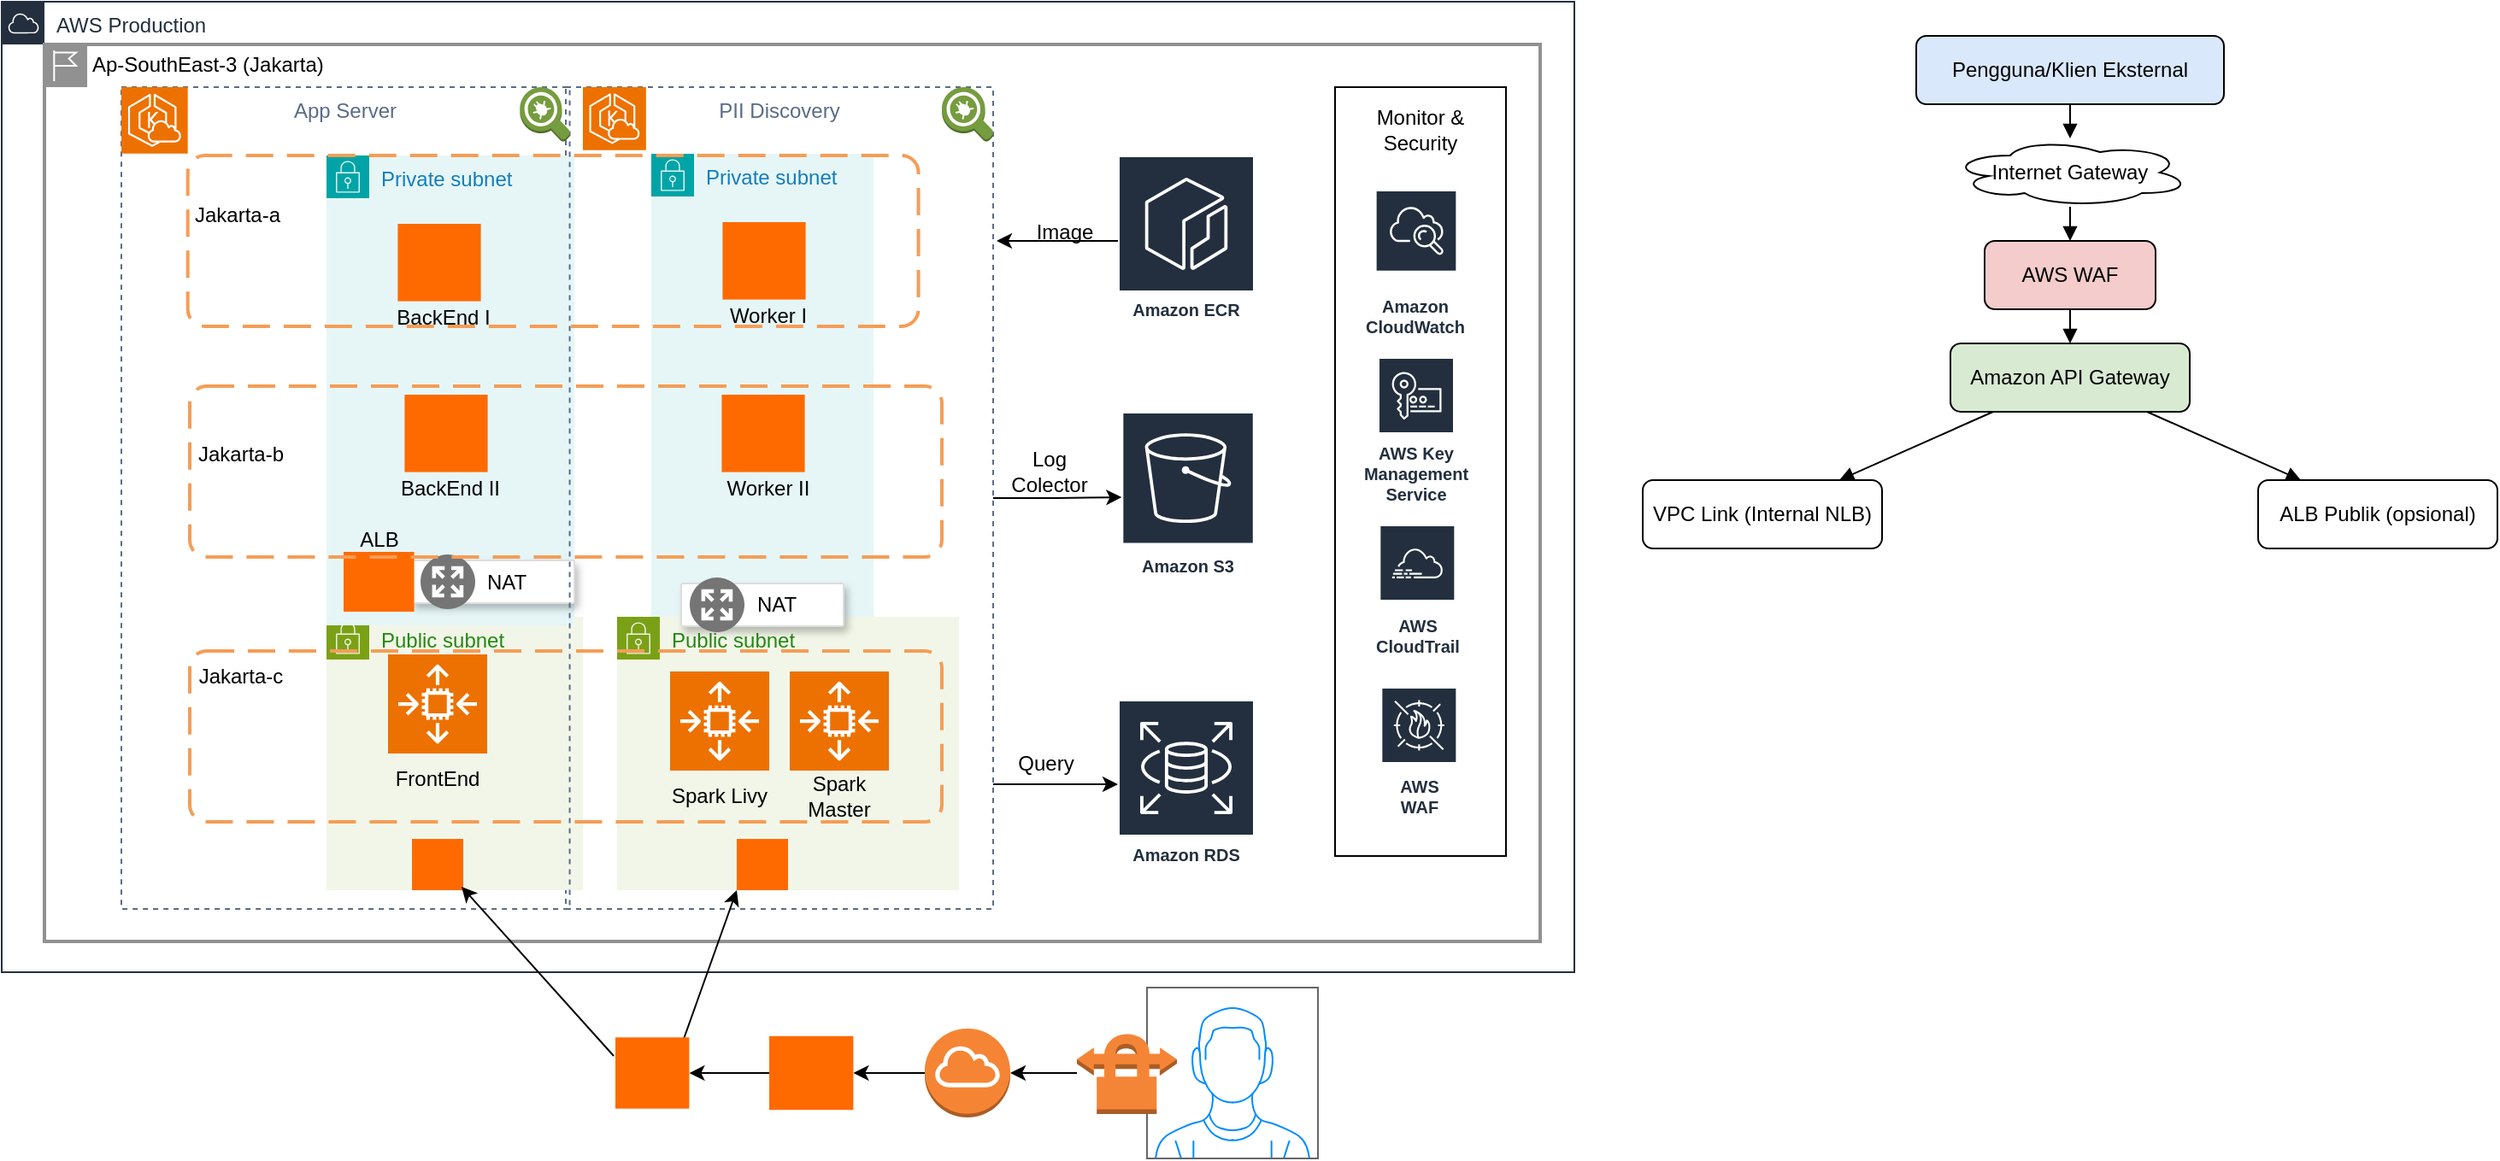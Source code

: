<mxfile version="27.1.4">
  <diagram name="Page-1" id="OEKFfMH_OTiZ_qOjaAbR">
    <mxGraphModel dx="1111" dy="566" grid="1" gridSize="10" guides="1" tooltips="1" connect="1" arrows="1" fold="1" page="1" pageScale="1" pageWidth="1400" pageHeight="850" math="0" shadow="0">
      <root>
        <mxCell id="0" />
        <mxCell id="1" parent="0" />
        <mxCell id="RjtxKORx6J7O7LgqOXKw-29" value="AWS Production" style="points=[[0,0],[0.25,0],[0.5,0],[0.75,0],[1,0],[1,0.25],[1,0.5],[1,0.75],[1,1],[0.75,1],[0.5,1],[0.25,1],[0,1],[0,0.75],[0,0.5],[0,0.25]];outlineConnect=0;gradientColor=none;html=1;whiteSpace=wrap;fontSize=12;fontStyle=0;container=1;pointerEvents=0;collapsible=0;recursiveResize=0;shape=mxgraph.aws4.group;grIcon=mxgraph.aws4.group_aws_cloud;strokeColor=#232F3E;fillColor=none;verticalAlign=top;align=left;spacingLeft=30;fontColor=#232F3E;dashed=0;" parent="1" vertex="1">
          <mxGeometry x="40" y="60" width="920" height="568" as="geometry" />
        </mxCell>
        <mxCell id="RjtxKORx6J7O7LgqOXKw-89" value="PII Discovery" style="fillColor=none;strokeColor=#5A6C86;dashed=1;verticalAlign=top;fontStyle=0;fontColor=#5A6C86;whiteSpace=wrap;html=1;" parent="RjtxKORx6J7O7LgqOXKw-29" vertex="1">
          <mxGeometry x="330" y="50" width="250" height="481" as="geometry" />
        </mxCell>
        <mxCell id="7GZHaW2NBQIr_SHn8R8S-10" value="Ap-SouthEast-3 (Jakarta)" style="shape=mxgraph.ibm.box;prType=region;fontStyle=0;verticalAlign=top;align=left;spacingLeft=32;spacingTop=4;fillColor=none;rounded=0;whiteSpace=wrap;html=1;strokeColor=#919191;strokeWidth=2;dashed=0;container=1;spacing=-4;collapsible=0;expand=0;recursiveResize=0;" parent="RjtxKORx6J7O7LgqOXKw-29" vertex="1">
          <mxGeometry x="25" y="25" width="875" height="525" as="geometry" />
        </mxCell>
        <mxCell id="7GZHaW2NBQIr_SHn8R8S-3" value="Jakarta-b" style="text;html=1;align=center;verticalAlign=middle;whiteSpace=wrap;rounded=0;" parent="RjtxKORx6J7O7LgqOXKw-29" vertex="1">
          <mxGeometry x="110" y="250" width="60" height="30" as="geometry" />
        </mxCell>
        <mxCell id="RjtxKORx6J7O7LgqOXKw-40" value="Public subnet" style="points=[[0,0],[0.25,0],[0.5,0],[0.75,0],[1,0],[1,0.25],[1,0.5],[1,0.75],[1,1],[0.75,1],[0.5,1],[0.25,1],[0,1],[0,0.75],[0,0.5],[0,0.25]];outlineConnect=0;gradientColor=none;html=1;whiteSpace=wrap;fontSize=12;fontStyle=0;container=0;pointerEvents=0;collapsible=0;recursiveResize=0;shape=mxgraph.aws4.group;grIcon=mxgraph.aws4.group_security_group;grStroke=0;strokeColor=#7AA116;fillColor=#F2F6E8;verticalAlign=top;align=left;spacingLeft=30;fontColor=#248814;dashed=0;" parent="RjtxKORx6J7O7LgqOXKw-29" vertex="1">
          <mxGeometry x="360" y="360" width="200" height="160" as="geometry" />
        </mxCell>
        <mxCell id="7GZHaW2NBQIr_SHn8R8S-9" value="" style="edgeStyle=orthogonalEdgeStyle;rounded=0;orthogonalLoop=1;jettySize=auto;html=1;" parent="RjtxKORx6J7O7LgqOXKw-29" source="RjtxKORx6J7O7LgqOXKw-89" target="RjtxKORx6J7O7LgqOXKw-96" edge="1">
          <mxGeometry relative="1" as="geometry" />
        </mxCell>
        <mxCell id="RjtxKORx6J7O7LgqOXKw-46" value="Private subnet" style="points=[[0,0],[0.25,0],[0.5,0],[0.75,0],[1,0],[1,0.25],[1,0.5],[1,0.75],[1,1],[0.75,1],[0.5,1],[0.25,1],[0,1],[0,0.75],[0,0.5],[0,0.25]];outlineConnect=0;gradientColor=none;html=1;whiteSpace=wrap;fontSize=12;fontStyle=0;container=1;pointerEvents=0;collapsible=0;recursiveResize=0;shape=mxgraph.aws4.group;grIcon=mxgraph.aws4.group_security_group;grStroke=0;strokeColor=#00A4A6;fillColor=#E6F6F7;verticalAlign=top;align=left;spacingLeft=30;fontColor=#147EBA;dashed=0;" parent="RjtxKORx6J7O7LgqOXKw-29" vertex="1">
          <mxGeometry x="380" y="89" width="130" height="271" as="geometry" />
        </mxCell>
        <mxCell id="RjtxKORx6J7O7LgqOXKw-50" value="" style="group" parent="RjtxKORx6J7O7LgqOXKw-46" vertex="1" connectable="0">
          <mxGeometry x="36" y="40" width="65" height="70" as="geometry" />
        </mxCell>
        <mxCell id="RjtxKORx6J7O7LgqOXKw-51" value="" style="points=[];aspect=fixed;html=1;align=center;shadow=0;dashed=0;fillColor=#FF6A00;strokeColor=none;shape=mxgraph.alibaba_cloud.ecs_elastic_compute_service;" parent="RjtxKORx6J7O7LgqOXKw-50" vertex="1">
          <mxGeometry x="5.7" width="48.6" height="45.3" as="geometry" />
        </mxCell>
        <mxCell id="RjtxKORx6J7O7LgqOXKw-52" value="Worker I" style="text;html=1;align=center;verticalAlign=middle;whiteSpace=wrap;rounded=0;" parent="RjtxKORx6J7O7LgqOXKw-50" vertex="1">
          <mxGeometry y="40" width="65" height="30" as="geometry" />
        </mxCell>
        <mxCell id="RjtxKORx6J7O7LgqOXKw-49" value="" style="group" parent="RjtxKORx6J7O7LgqOXKw-46" vertex="1" connectable="0">
          <mxGeometry x="35.5" y="141" width="65" height="70" as="geometry" />
        </mxCell>
        <mxCell id="RjtxKORx6J7O7LgqOXKw-47" value="" style="points=[];aspect=fixed;html=1;align=center;shadow=0;dashed=0;fillColor=#FF6A00;strokeColor=none;shape=mxgraph.alibaba_cloud.ecs_elastic_compute_service;" parent="RjtxKORx6J7O7LgqOXKw-49" vertex="1">
          <mxGeometry x="5.7" width="48.6" height="45.3" as="geometry" />
        </mxCell>
        <mxCell id="RjtxKORx6J7O7LgqOXKw-48" value="Worker II" style="text;html=1;align=center;verticalAlign=middle;whiteSpace=wrap;rounded=0;" parent="RjtxKORx6J7O7LgqOXKw-49" vertex="1">
          <mxGeometry y="40" width="65" height="30" as="geometry" />
        </mxCell>
        <mxCell id="RjtxKORx6J7O7LgqOXKw-39" value="" style="points=[];aspect=fixed;html=1;align=center;shadow=0;dashed=0;fillColor=#FF6A00;strokeColor=none;shape=mxgraph.alibaba_cloud.nlb_network_load_balancer_02;" parent="RjtxKORx6J7O7LgqOXKw-29" vertex="1">
          <mxGeometry x="430" y="490" width="30" height="30" as="geometry" />
        </mxCell>
        <mxCell id="RjtxKORx6J7O7LgqOXKw-97" value="Amazon RDS" style="sketch=0;outlineConnect=0;fontColor=#232F3E;gradientColor=none;strokeColor=#ffffff;fillColor=#232F3E;dashed=0;verticalLabelPosition=middle;verticalAlign=bottom;align=center;html=1;whiteSpace=wrap;fontSize=10;fontStyle=1;spacing=3;shape=mxgraph.aws4.productIcon;prIcon=mxgraph.aws4.rds;" parent="RjtxKORx6J7O7LgqOXKw-29" vertex="1">
          <mxGeometry x="653" y="408.5" width="80" height="100" as="geometry" />
        </mxCell>
        <mxCell id="nUeZr9KWxaVTWW3aNAhu-4" value="" style="edgeStyle=orthogonalEdgeStyle;rounded=0;orthogonalLoop=1;jettySize=auto;html=1;" parent="RjtxKORx6J7O7LgqOXKw-29" source="RjtxKORx6J7O7LgqOXKw-89" target="RjtxKORx6J7O7LgqOXKw-97" edge="1">
          <mxGeometry relative="1" as="geometry">
            <Array as="points">
              <mxPoint x="590" y="458" />
              <mxPoint x="590" y="458" />
            </Array>
          </mxGeometry>
        </mxCell>
        <mxCell id="nUeZr9KWxaVTWW3aNAhu-6" value="" style="rounded=4;whiteSpace=wrap;html=1;" parent="RjtxKORx6J7O7LgqOXKw-29" vertex="1">
          <mxGeometry x="780" y="50" width="100" height="450" as="geometry" />
        </mxCell>
        <mxCell id="nUeZr9KWxaVTWW3aNAhu-9" value="AWS&#xa;CloudTrail" style="sketch=0;outlineConnect=0;fontColor=#232F3E;gradientColor=none;strokeColor=#ffffff;fillColor=#232F3E;dashed=0;verticalLabelPosition=middle;verticalAlign=bottom;align=center;html=1;whiteSpace=wrap;fontSize=10;fontStyle=1;spacing=3;shape=mxgraph.aws4.productIcon;prIcon=mxgraph.aws4.cloudtrail;" parent="RjtxKORx6J7O7LgqOXKw-29" vertex="1">
          <mxGeometry x="805.67" y="306" width="45" height="81" as="geometry" />
        </mxCell>
        <mxCell id="nUeZr9KWxaVTWW3aNAhu-11" value="" style="edgeStyle=orthogonalEdgeStyle;rounded=0;orthogonalLoop=1;jettySize=auto;html=1;entryX=1.008;entryY=0.187;entryDx=0;entryDy=0;entryPerimeter=0;" parent="RjtxKORx6J7O7LgqOXKw-29" source="nUeZr9KWxaVTWW3aNAhu-10" target="RjtxKORx6J7O7LgqOXKw-89" edge="1">
          <mxGeometry relative="1" as="geometry" />
        </mxCell>
        <mxCell id="nUeZr9KWxaVTWW3aNAhu-10" value="Amazon ECR" style="sketch=0;outlineConnect=0;fontColor=#232F3E;gradientColor=none;strokeColor=#ffffff;fillColor=#232F3E;dashed=0;verticalLabelPosition=middle;verticalAlign=bottom;align=center;html=1;whiteSpace=wrap;fontSize=10;fontStyle=1;spacing=3;shape=mxgraph.aws4.productIcon;prIcon=mxgraph.aws4.ecr;" parent="RjtxKORx6J7O7LgqOXKw-29" vertex="1">
          <mxGeometry x="653" y="90" width="80" height="100" as="geometry" />
        </mxCell>
        <mxCell id="nUeZr9KWxaVTWW3aNAhu-14" value="Image" style="text;html=1;align=center;verticalAlign=middle;whiteSpace=wrap;rounded=0;" parent="RjtxKORx6J7O7LgqOXKw-29" vertex="1">
          <mxGeometry x="592" y="120" width="60" height="30" as="geometry" />
        </mxCell>
        <mxCell id="nUeZr9KWxaVTWW3aNAhu-15" value="AWS WAF" style="sketch=0;outlineConnect=0;fontColor=#232F3E;gradientColor=none;strokeColor=#ffffff;fillColor=#232F3E;dashed=0;verticalLabelPosition=middle;verticalAlign=bottom;align=center;html=1;whiteSpace=wrap;fontSize=10;fontStyle=1;spacing=3;shape=mxgraph.aws4.productIcon;prIcon=mxgraph.aws4.waf;" parent="RjtxKORx6J7O7LgqOXKw-29" vertex="1">
          <mxGeometry x="806.67" y="401" width="45" height="80" as="geometry" />
        </mxCell>
        <mxCell id="nUeZr9KWxaVTWW3aNAhu-16" value="AWS Key Management Service" style="sketch=0;outlineConnect=0;fontColor=#232F3E;gradientColor=none;strokeColor=#ffffff;fillColor=#232F3E;dashed=0;verticalLabelPosition=middle;verticalAlign=bottom;align=center;html=1;whiteSpace=wrap;fontSize=10;fontStyle=1;spacing=3;shape=mxgraph.aws4.productIcon;prIcon=mxgraph.aws4.key_management_service;" parent="RjtxKORx6J7O7LgqOXKw-29" vertex="1">
          <mxGeometry x="805" y="208" width="45" height="90" as="geometry" />
        </mxCell>
        <mxCell id="nUeZr9KWxaVTWW3aNAhu-17" value="Amazon CloudWatch" style="sketch=0;outlineConnect=0;fontColor=#232F3E;gradientColor=none;strokeColor=#ffffff;fillColor=#232F3E;dashed=0;verticalLabelPosition=middle;verticalAlign=bottom;align=center;html=1;whiteSpace=wrap;fontSize=10;fontStyle=1;spacing=3;shape=mxgraph.aws4.productIcon;prIcon=mxgraph.aws4.cloudwatch;" parent="RjtxKORx6J7O7LgqOXKw-29" vertex="1">
          <mxGeometry x="803.33" y="110" width="48.34" height="90" as="geometry" />
        </mxCell>
        <mxCell id="nUeZr9KWxaVTWW3aNAhu-18" value="Monitor &amp;amp; Security" style="text;html=1;align=center;verticalAlign=middle;whiteSpace=wrap;rounded=0;" parent="RjtxKORx6J7O7LgqOXKw-29" vertex="1">
          <mxGeometry x="800" y="60" width="60" height="30" as="geometry" />
        </mxCell>
        <mxCell id="RjtxKORx6J7O7LgqOXKw-90" value="" style="sketch=0;points=[[0,0,0],[0.25,0,0],[0.5,0,0],[0.75,0,0],[1,0,0],[0,1,0],[0.25,1,0],[0.5,1,0],[0.75,1,0],[1,1,0],[0,0.25,0],[0,0.5,0],[0,0.75,0],[1,0.25,0],[1,0.5,0],[1,0.75,0]];outlineConnect=0;fontColor=#232F3E;fillColor=#ED7100;strokeColor=#ffffff;dashed=0;verticalLabelPosition=bottom;verticalAlign=top;align=center;html=1;fontSize=12;fontStyle=0;aspect=fixed;shape=mxgraph.aws4.resourceIcon;resIcon=mxgraph.aws4.eks_cloud;" parent="RjtxKORx6J7O7LgqOXKw-29" vertex="1">
          <mxGeometry x="340" y="50" width="36.923" height="36.923" as="geometry" />
        </mxCell>
        <mxCell id="nUeZr9KWxaVTWW3aNAhu-2" value="" style="outlineConnect=0;dashed=0;verticalLabelPosition=bottom;verticalAlign=top;align=center;html=1;shape=mxgraph.aws3.agent;fillColor=#759C3E;gradientColor=none;" parent="RjtxKORx6J7O7LgqOXKw-29" vertex="1">
          <mxGeometry x="550" y="50" width="30" height="32" as="geometry" />
        </mxCell>
        <mxCell id="nUeZr9KWxaVTWW3aNAhu-22" value="" style="strokeColor=#dddddd;fillColor=#FFFFFF;shadow=1;strokeWidth=1;rounded=1;absoluteArcSize=1;arcSize=2;" parent="RjtxKORx6J7O7LgqOXKw-29" vertex="1">
          <mxGeometry x="397.5" y="340.5" width="95" height="25" as="geometry" />
        </mxCell>
        <mxCell id="nUeZr9KWxaVTWW3aNAhu-23" value="NAT" style="sketch=0;dashed=0;connectable=0;html=1;fillColor=#757575;strokeColor=none;shape=mxgraph.gcp2.nat;part=1;labelPosition=right;verticalLabelPosition=middle;align=left;verticalAlign=middle;spacingLeft=5;fontSize=12;" parent="nUeZr9KWxaVTWW3aNAhu-22" vertex="1">
          <mxGeometry y="0.5" width="32" height="32" relative="1" as="geometry">
            <mxPoint x="5" y="-16" as="offset" />
          </mxGeometry>
        </mxCell>
        <mxCell id="nUeZr9KWxaVTWW3aNAhu-27" value="" style="group" parent="RjtxKORx6J7O7LgqOXKw-29" vertex="1" connectable="0">
          <mxGeometry x="390" y="392" width="130" height="88" as="geometry" />
        </mxCell>
        <mxCell id="RjtxKORx6J7O7LgqOXKw-56" value="" style="group" parent="nUeZr9KWxaVTWW3aNAhu-27" vertex="1" connectable="0">
          <mxGeometry width="60" height="88" as="geometry" />
        </mxCell>
        <mxCell id="RjtxKORx6J7O7LgqOXKw-44" value="" style="sketch=0;points=[[0,0,0],[0.25,0,0],[0.5,0,0],[0.75,0,0],[1,0,0],[0,1,0],[0.25,1,0],[0.5,1,0],[0.75,1,0],[1,1,0],[0,0.25,0],[0,0.5,0],[0,0.75,0],[1,0.25,0],[1,0.5,0],[1,0.75,0]];outlineConnect=0;fontColor=#232F3E;fillColor=#ED7100;strokeColor=#ffffff;dashed=0;verticalLabelPosition=bottom;verticalAlign=top;align=center;html=1;fontSize=12;fontStyle=0;aspect=fixed;shape=mxgraph.aws4.resourceIcon;resIcon=mxgraph.aws4.auto_scaling2;" parent="RjtxKORx6J7O7LgqOXKw-56" vertex="1">
          <mxGeometry x="1" width="58" height="58" as="geometry" />
        </mxCell>
        <mxCell id="RjtxKORx6J7O7LgqOXKw-45" value="Spark Livy" style="text;html=1;align=center;verticalAlign=middle;whiteSpace=wrap;rounded=0;" parent="RjtxKORx6J7O7LgqOXKw-56" vertex="1">
          <mxGeometry y="58" width="60" height="30" as="geometry" />
        </mxCell>
        <mxCell id="nUeZr9KWxaVTWW3aNAhu-24" value="" style="group" parent="nUeZr9KWxaVTWW3aNAhu-27" vertex="1" connectable="0">
          <mxGeometry x="70" width="60" height="88" as="geometry" />
        </mxCell>
        <mxCell id="nUeZr9KWxaVTWW3aNAhu-25" value="" style="sketch=0;points=[[0,0,0],[0.25,0,0],[0.5,0,0],[0.75,0,0],[1,0,0],[0,1,0],[0.25,1,0],[0.5,1,0],[0.75,1,0],[1,1,0],[0,0.25,0],[0,0.5,0],[0,0.75,0],[1,0.25,0],[1,0.5,0],[1,0.75,0]];outlineConnect=0;fontColor=#232F3E;fillColor=#ED7100;strokeColor=#ffffff;dashed=0;verticalLabelPosition=bottom;verticalAlign=top;align=center;html=1;fontSize=12;fontStyle=0;aspect=fixed;shape=mxgraph.aws4.resourceIcon;resIcon=mxgraph.aws4.auto_scaling2;" parent="nUeZr9KWxaVTWW3aNAhu-24" vertex="1">
          <mxGeometry x="1" width="58" height="58" as="geometry" />
        </mxCell>
        <mxCell id="nUeZr9KWxaVTWW3aNAhu-26" value="Spark Master" style="text;html=1;align=center;verticalAlign=middle;whiteSpace=wrap;rounded=0;" parent="nUeZr9KWxaVTWW3aNAhu-24" vertex="1">
          <mxGeometry y="58" width="60" height="30" as="geometry" />
        </mxCell>
        <mxCell id="7GZHaW2NBQIr_SHn8R8S-2" value="Jakarta-c" style="text;html=1;align=center;verticalAlign=middle;whiteSpace=wrap;rounded=0;" parent="RjtxKORx6J7O7LgqOXKw-29" vertex="1">
          <mxGeometry x="110" y="380" width="60" height="30" as="geometry" />
        </mxCell>
        <mxCell id="RjtxKORx6J7O7LgqOXKw-73" value="Public subnet" style="points=[[0,0],[0.25,0],[0.5,0],[0.75,0],[1,0],[1,0.25],[1,0.5],[1,0.75],[1,1],[0.75,1],[0.5,1],[0.25,1],[0,1],[0,0.75],[0,0.5],[0,0.25]];outlineConnect=0;gradientColor=none;html=1;whiteSpace=wrap;fontSize=12;fontStyle=0;container=0;pointerEvents=0;collapsible=0;recursiveResize=0;shape=mxgraph.aws4.group;grIcon=mxgraph.aws4.group_security_group;grStroke=0;strokeColor=#7AA116;fillColor=#F2F6E8;verticalAlign=top;align=left;spacingLeft=30;fontColor=#248814;dashed=0;" parent="RjtxKORx6J7O7LgqOXKw-29" vertex="1">
          <mxGeometry x="190" y="360" width="150" height="160" as="geometry" />
        </mxCell>
        <mxCell id="RjtxKORx6J7O7LgqOXKw-74" value="Private subnet" style="points=[[0,0],[0.25,0],[0.5,0],[0.75,0],[1,0],[1,0.25],[1,0.5],[1,0.75],[1,1],[0.75,1],[0.5,1],[0.25,1],[0,1],[0,0.75],[0,0.5],[0,0.25]];outlineConnect=0;gradientColor=none;html=1;whiteSpace=wrap;fontSize=12;fontStyle=0;container=1;pointerEvents=0;collapsible=0;recursiveResize=0;shape=mxgraph.aws4.group;grIcon=mxgraph.aws4.group_security_group;grStroke=0;strokeColor=#00A4A6;fillColor=#E6F6F7;verticalAlign=top;align=left;spacingLeft=30;fontColor=#147EBA;dashed=0;" parent="RjtxKORx6J7O7LgqOXKw-29" vertex="1">
          <mxGeometry x="190" y="90" width="145" height="275" as="geometry" />
        </mxCell>
        <mxCell id="RjtxKORx6J7O7LgqOXKw-75" value="" style="group" parent="RjtxKORx6J7O7LgqOXKw-74" vertex="1" connectable="0">
          <mxGeometry x="36" y="40" width="65" height="70" as="geometry" />
        </mxCell>
        <mxCell id="RjtxKORx6J7O7LgqOXKw-76" value="" style="points=[];aspect=fixed;html=1;align=center;shadow=0;dashed=0;fillColor=#FF6A00;strokeColor=none;shape=mxgraph.alibaba_cloud.ecs_elastic_compute_service;" parent="RjtxKORx6J7O7LgqOXKw-75" vertex="1">
          <mxGeometry x="5.7" width="48.6" height="45.3" as="geometry" />
        </mxCell>
        <mxCell id="RjtxKORx6J7O7LgqOXKw-77" value="BackEnd I" style="text;html=1;align=center;verticalAlign=middle;whiteSpace=wrap;rounded=0;" parent="RjtxKORx6J7O7LgqOXKw-75" vertex="1">
          <mxGeometry y="40" width="65" height="30" as="geometry" />
        </mxCell>
        <mxCell id="RjtxKORx6J7O7LgqOXKw-82" value="" style="group" parent="RjtxKORx6J7O7LgqOXKw-74" vertex="1" connectable="0">
          <mxGeometry x="40" y="140" width="65" height="70" as="geometry" />
        </mxCell>
        <mxCell id="RjtxKORx6J7O7LgqOXKw-83" value="" style="points=[];aspect=fixed;html=1;align=center;shadow=0;dashed=0;fillColor=#FF6A00;strokeColor=none;shape=mxgraph.alibaba_cloud.ecs_elastic_compute_service;" parent="RjtxKORx6J7O7LgqOXKw-82" vertex="1">
          <mxGeometry x="5.7" width="48.6" height="45.3" as="geometry" />
        </mxCell>
        <mxCell id="RjtxKORx6J7O7LgqOXKw-84" value="BackEnd II" style="text;html=1;align=center;verticalAlign=middle;whiteSpace=wrap;rounded=0;" parent="RjtxKORx6J7O7LgqOXKw-82" vertex="1">
          <mxGeometry y="40" width="65" height="30" as="geometry" />
        </mxCell>
        <mxCell id="7GZHaW2NBQIr_SHn8R8S-4" value="" style="strokeColor=#dddddd;fillColor=#FFFFFF;shadow=1;strokeWidth=1;rounded=1;absoluteArcSize=1;arcSize=2;" parent="RjtxKORx6J7O7LgqOXKw-74" vertex="1">
          <mxGeometry x="50" y="237" width="95" height="25" as="geometry" />
        </mxCell>
        <mxCell id="7GZHaW2NBQIr_SHn8R8S-5" value="NAT" style="sketch=0;dashed=0;connectable=0;html=1;fillColor=#757575;strokeColor=none;shape=mxgraph.gcp2.nat;part=1;labelPosition=right;verticalLabelPosition=middle;align=left;verticalAlign=middle;spacingLeft=5;fontSize=12;" parent="7GZHaW2NBQIr_SHn8R8S-4" vertex="1">
          <mxGeometry y="0.5" width="32" height="32" relative="1" as="geometry">
            <mxPoint x="5" y="-16" as="offset" />
          </mxGeometry>
        </mxCell>
        <mxCell id="7GZHaW2NBQIr_SHn8R8S-6" value="" style="points=[];aspect=fixed;html=1;align=center;shadow=0;dashed=0;fillColor=#FF6A00;strokeColor=none;shape=mxgraph.alibaba_cloud.alb_application_load_balancer_01;" parent="RjtxKORx6J7O7LgqOXKw-74" vertex="1">
          <mxGeometry x="10" y="232" width="41.27" height="35" as="geometry" />
        </mxCell>
        <mxCell id="7GZHaW2NBQIr_SHn8R8S-7" value="ALB" style="text;html=1;align=center;verticalAlign=middle;whiteSpace=wrap;rounded=0;" parent="RjtxKORx6J7O7LgqOXKw-74" vertex="1">
          <mxGeometry x="0.63" y="210" width="60" height="30" as="geometry" />
        </mxCell>
        <mxCell id="RjtxKORx6J7O7LgqOXKw-78" value="" style="group" parent="RjtxKORx6J7O7LgqOXKw-29" vertex="1" connectable="0">
          <mxGeometry x="225" y="382" width="60" height="88" as="geometry" />
        </mxCell>
        <mxCell id="RjtxKORx6J7O7LgqOXKw-79" value="" style="sketch=0;points=[[0,0,0],[0.25,0,0],[0.5,0,0],[0.75,0,0],[1,0,0],[0,1,0],[0.25,1,0],[0.5,1,0],[0.75,1,0],[1,1,0],[0,0.25,0],[0,0.5,0],[0,0.75,0],[1,0.25,0],[1,0.5,0],[1,0.75,0]];outlineConnect=0;fontColor=#232F3E;fillColor=#ED7100;strokeColor=#ffffff;dashed=0;verticalLabelPosition=bottom;verticalAlign=top;align=center;html=1;fontSize=12;fontStyle=0;aspect=fixed;shape=mxgraph.aws4.resourceIcon;resIcon=mxgraph.aws4.auto_scaling2;" parent="RjtxKORx6J7O7LgqOXKw-78" vertex="1">
          <mxGeometry x="1" width="58" height="58" as="geometry" />
        </mxCell>
        <mxCell id="RjtxKORx6J7O7LgqOXKw-80" value="FrontEnd" style="text;html=1;align=center;verticalAlign=middle;whiteSpace=wrap;rounded=0;" parent="RjtxKORx6J7O7LgqOXKw-78" vertex="1">
          <mxGeometry y="58" width="60" height="30" as="geometry" />
        </mxCell>
        <mxCell id="RjtxKORx6J7O7LgqOXKw-81" value="" style="points=[];aspect=fixed;html=1;align=center;shadow=0;dashed=0;fillColor=#FF6A00;strokeColor=none;shape=mxgraph.alibaba_cloud.nlb_network_load_balancer_02;" parent="RjtxKORx6J7O7LgqOXKw-29" vertex="1">
          <mxGeometry x="240" y="490" width="30" height="30" as="geometry" />
        </mxCell>
        <mxCell id="RjtxKORx6J7O7LgqOXKw-87" value="" style="group" parent="RjtxKORx6J7O7LgqOXKw-29" vertex="1" connectable="0">
          <mxGeometry x="70" y="50" width="850" height="505.5" as="geometry" />
        </mxCell>
        <mxCell id="RjtxKORx6J7O7LgqOXKw-86" value="App Server" style="fillColor=none;strokeColor=#5A6C86;dashed=1;verticalAlign=top;fontStyle=0;fontColor=#5A6C86;whiteSpace=wrap;html=1;" parent="RjtxKORx6J7O7LgqOXKw-87" vertex="1">
          <mxGeometry width="262.286" height="481" as="geometry" />
        </mxCell>
        <mxCell id="RjtxKORx6J7O7LgqOXKw-85" value="" style="sketch=0;points=[[0,0,0],[0.25,0,0],[0.5,0,0],[0.75,0,0],[1,0,0],[0,1,0],[0.25,1,0],[0.5,1,0],[0.75,1,0],[1,1,0],[0,0.25,0],[0,0.5,0],[0,0.75,0],[1,0.25,0],[1,0.5,0],[1,0.75,0]];outlineConnect=0;fontColor=#232F3E;fillColor=#ED7100;strokeColor=#ffffff;dashed=0;verticalLabelPosition=bottom;verticalAlign=top;align=center;html=1;fontSize=12;fontStyle=0;aspect=fixed;shape=mxgraph.aws4.resourceIcon;resIcon=mxgraph.aws4.eks_cloud;" parent="RjtxKORx6J7O7LgqOXKw-87" vertex="1">
          <mxGeometry width="38.857" height="38.857" as="geometry" />
        </mxCell>
        <mxCell id="7GZHaW2NBQIr_SHn8R8S-1" value="Jakarta-a" style="text;html=1;align=center;verticalAlign=middle;whiteSpace=wrap;rounded=0;" parent="RjtxKORx6J7O7LgqOXKw-87" vertex="1">
          <mxGeometry x="29.143" y="71" width="77.714" height="8" as="geometry" />
        </mxCell>
        <mxCell id="RjtxKORx6J7O7LgqOXKw-55" value="" style="rounded=1;arcSize=10;dashed=1;strokeColor=#F59D56;fillColor=none;gradientColor=none;dashPattern=8 4;strokeWidth=2;" parent="RjtxKORx6J7O7LgqOXKw-87" vertex="1">
          <mxGeometry x="38.857" y="40" width="427.429" height="100" as="geometry" />
        </mxCell>
        <mxCell id="nUeZr9KWxaVTWW3aNAhu-13" value="Query" style="text;html=1;align=center;verticalAlign=middle;whiteSpace=wrap;rounded=0;" parent="RjtxKORx6J7O7LgqOXKw-87" vertex="1">
          <mxGeometry x="512.429" y="381" width="58.286" height="30" as="geometry" />
        </mxCell>
        <mxCell id="RjtxKORx6J7O7LgqOXKw-96" value="Amazon S3" style="sketch=0;outlineConnect=0;fontColor=#232F3E;gradientColor=none;strokeColor=#ffffff;fillColor=#232F3E;dashed=0;verticalLabelPosition=middle;verticalAlign=bottom;align=center;html=1;whiteSpace=wrap;fontSize=10;fontStyle=1;spacing=3;shape=mxgraph.aws4.productIcon;prIcon=mxgraph.aws4.s3;" parent="RjtxKORx6J7O7LgqOXKw-87" vertex="1">
          <mxGeometry x="585.171" y="190" width="77.714" height="100" as="geometry" />
        </mxCell>
        <mxCell id="7GZHaW2NBQIr_SHn8R8S-8" value="" style="outlineConnect=0;dashed=0;verticalLabelPosition=bottom;verticalAlign=top;align=center;html=1;shape=mxgraph.aws3.agent;fillColor=#759C3E;gradientColor=none;" parent="RjtxKORx6J7O7LgqOXKw-87" vertex="1">
          <mxGeometry x="233.143" width="29.143" height="32" as="geometry" />
        </mxCell>
        <mxCell id="nUeZr9KWxaVTWW3aNAhu-12" value="Log Colector" style="text;html=1;align=center;verticalAlign=middle;whiteSpace=wrap;rounded=0;" parent="RjtxKORx6J7O7LgqOXKw-87" vertex="1">
          <mxGeometry x="514.429" y="210" width="58.286" height="30" as="geometry" />
        </mxCell>
        <mxCell id="RjtxKORx6J7O7LgqOXKw-57" value="" style="rounded=1;arcSize=10;dashed=1;strokeColor=#F59D56;fillColor=none;gradientColor=none;dashPattern=8 4;strokeWidth=2;" parent="RjtxKORx6J7O7LgqOXKw-29" vertex="1">
          <mxGeometry x="110" y="225" width="440" height="100" as="geometry" />
        </mxCell>
        <mxCell id="RjtxKORx6J7O7LgqOXKw-58" value="" style="rounded=1;arcSize=10;dashed=1;strokeColor=#F59D56;fillColor=none;gradientColor=none;dashPattern=8 4;strokeWidth=2;" parent="RjtxKORx6J7O7LgqOXKw-29" vertex="1">
          <mxGeometry x="110" y="380" width="440" height="100" as="geometry" />
        </mxCell>
        <mxCell id="RjtxKORx6J7O7LgqOXKw-37" value="" style="verticalLabelPosition=bottom;shadow=0;dashed=0;align=center;html=1;verticalAlign=top;strokeWidth=1;shape=mxgraph.mockup.containers.userMale;strokeColor=#666666;strokeColor2=#008cff;" parent="1" vertex="1">
          <mxGeometry x="710" y="637" width="100" height="100" as="geometry" />
        </mxCell>
        <mxCell id="iSm6VN1p7PXN2nKRVfT1-19" value="" style="edgeStyle=orthogonalEdgeStyle;rounded=0;orthogonalLoop=1;jettySize=auto;html=1;" edge="1" parent="1" source="RjtxKORx6J7O7LgqOXKw-34" target="iSm6VN1p7PXN2nKRVfT1-12">
          <mxGeometry relative="1" as="geometry" />
        </mxCell>
        <mxCell id="RjtxKORx6J7O7LgqOXKw-34" value="" style="outlineConnect=0;dashed=0;verticalLabelPosition=bottom;verticalAlign=top;align=center;html=1;shape=mxgraph.aws3.vpn_connection;fillColor=#F58536;gradientColor=none;" parent="1" vertex="1">
          <mxGeometry x="669" y="663" width="58.5" height="48" as="geometry" />
        </mxCell>
        <mxCell id="RjtxKORx6J7O7LgqOXKw-91" value="" style="endArrow=classic;html=1;rounded=0;exitX=0.926;exitY=0.02;exitDx=0;exitDy=0;exitPerimeter=0;" parent="1" source="iSm6VN1p7PXN2nKRVfT1-17" edge="1">
          <mxGeometry width="50" height="50" relative="1" as="geometry">
            <mxPoint x="540" y="540" as="sourcePoint" />
            <mxPoint x="470" y="580" as="targetPoint" />
          </mxGeometry>
        </mxCell>
        <mxCell id="RjtxKORx6J7O7LgqOXKw-92" value="" style="endArrow=classic;html=1;rounded=0;entryX=0.967;entryY=0.933;entryDx=0;entryDy=0;entryPerimeter=0;exitX=-0.023;exitY=0.26;exitDx=0;exitDy=0;exitPerimeter=0;" parent="1" source="iSm6VN1p7PXN2nKRVfT1-17" target="RjtxKORx6J7O7LgqOXKw-81" edge="1">
          <mxGeometry width="50" height="50" relative="1" as="geometry">
            <mxPoint x="414" y="634" as="sourcePoint" />
            <mxPoint x="300" y="660" as="targetPoint" />
          </mxGeometry>
        </mxCell>
        <mxCell id="iSm6VN1p7PXN2nKRVfT1-1" value="Pengguna/Klien Eksternal" style="rounded=1;whiteSpace=wrap;html=1;fillColor=#dae8fc;" vertex="1" parent="1">
          <mxGeometry x="1160" y="80" width="180" height="40" as="geometry" />
        </mxCell>
        <mxCell id="iSm6VN1p7PXN2nKRVfT1-2" value="Internet Gateway" style="shape=cloud;whiteSpace=wrap;html=1;" vertex="1" parent="1">
          <mxGeometry x="1180" y="140" width="140" height="40" as="geometry" />
        </mxCell>
        <mxCell id="iSm6VN1p7PXN2nKRVfT1-3" style="endArrow=block;html=1;" edge="1" parent="1" source="iSm6VN1p7PXN2nKRVfT1-1" target="iSm6VN1p7PXN2nKRVfT1-2">
          <mxGeometry relative="1" as="geometry" />
        </mxCell>
        <mxCell id="iSm6VN1p7PXN2nKRVfT1-4" value="AWS WAF" style="rounded=1;whiteSpace=wrap;html=1;fillColor=#f4cccc;" vertex="1" parent="1">
          <mxGeometry x="1200" y="200" width="100" height="40" as="geometry" />
        </mxCell>
        <mxCell id="iSm6VN1p7PXN2nKRVfT1-5" style="endArrow=block;html=1;" edge="1" parent="1" source="iSm6VN1p7PXN2nKRVfT1-2" target="iSm6VN1p7PXN2nKRVfT1-4">
          <mxGeometry relative="1" as="geometry" />
        </mxCell>
        <mxCell id="iSm6VN1p7PXN2nKRVfT1-6" value="Amazon API Gateway" style="rounded=1;whiteSpace=wrap;html=1;fillColor=#d9ead3;" vertex="1" parent="1">
          <mxGeometry x="1180" y="260" width="140" height="40" as="geometry" />
        </mxCell>
        <mxCell id="iSm6VN1p7PXN2nKRVfT1-7" style="endArrow=block;html=1;" edge="1" parent="1" source="iSm6VN1p7PXN2nKRVfT1-4" target="iSm6VN1p7PXN2nKRVfT1-6">
          <mxGeometry relative="1" as="geometry" />
        </mxCell>
        <mxCell id="iSm6VN1p7PXN2nKRVfT1-8" value="VPC Link (Internal NLB)" style="rounded=1;whiteSpace=wrap;html=1;" vertex="1" parent="1">
          <mxGeometry x="1000" y="340" width="140" height="40" as="geometry" />
        </mxCell>
        <mxCell id="iSm6VN1p7PXN2nKRVfT1-9" style="endArrow=block;html=1;" edge="1" parent="1" source="iSm6VN1p7PXN2nKRVfT1-6" target="iSm6VN1p7PXN2nKRVfT1-8">
          <mxGeometry relative="1" as="geometry">
            <mxPoint x="1070" y="300" as="targetPoint" />
          </mxGeometry>
        </mxCell>
        <mxCell id="iSm6VN1p7PXN2nKRVfT1-10" value="ALB Publik (opsional)" style="rounded=1;whiteSpace=wrap;html=1;" vertex="1" parent="1">
          <mxGeometry x="1360" y="340" width="140" height="40" as="geometry" />
        </mxCell>
        <mxCell id="iSm6VN1p7PXN2nKRVfT1-11" style="endArrow=block;html=1;" edge="1" parent="1" source="iSm6VN1p7PXN2nKRVfT1-6" target="iSm6VN1p7PXN2nKRVfT1-10">
          <mxGeometry relative="1" as="geometry" />
        </mxCell>
        <mxCell id="iSm6VN1p7PXN2nKRVfT1-14" value="" style="edgeStyle=orthogonalEdgeStyle;rounded=0;orthogonalLoop=1;jettySize=auto;html=1;" edge="1" parent="1" source="iSm6VN1p7PXN2nKRVfT1-12" target="iSm6VN1p7PXN2nKRVfT1-13">
          <mxGeometry relative="1" as="geometry" />
        </mxCell>
        <mxCell id="iSm6VN1p7PXN2nKRVfT1-12" value="" style="outlineConnect=0;dashed=0;verticalLabelPosition=bottom;verticalAlign=top;align=center;html=1;shape=mxgraph.aws3.internet_gateway;fillColor=#F58534;gradientColor=none;" vertex="1" parent="1">
          <mxGeometry x="580" y="661" width="50" height="52" as="geometry" />
        </mxCell>
        <mxCell id="iSm6VN1p7PXN2nKRVfT1-18" value="" style="edgeStyle=orthogonalEdgeStyle;rounded=0;orthogonalLoop=1;jettySize=auto;html=1;" edge="1" parent="1" source="iSm6VN1p7PXN2nKRVfT1-13" target="iSm6VN1p7PXN2nKRVfT1-17">
          <mxGeometry relative="1" as="geometry" />
        </mxCell>
        <mxCell id="iSm6VN1p7PXN2nKRVfT1-13" value="" style="points=[];aspect=fixed;html=1;align=center;shadow=0;dashed=0;fillColor=#FF6A00;strokeColor=none;shape=mxgraph.alibaba_cloud.waf_web_application_firewall;" vertex="1" parent="1">
          <mxGeometry x="489" y="665.4" width="49.2" height="43.2" as="geometry" />
        </mxCell>
        <mxCell id="iSm6VN1p7PXN2nKRVfT1-17" value="" style="points=[];aspect=fixed;html=1;align=center;shadow=0;dashed=0;fillColor=#FF6A00;strokeColor=none;shape=mxgraph.alibaba_cloud.apigateway;" vertex="1" parent="1">
          <mxGeometry x="399" y="666.15" width="43.2" height="41.7" as="geometry" />
        </mxCell>
      </root>
    </mxGraphModel>
  </diagram>
</mxfile>
